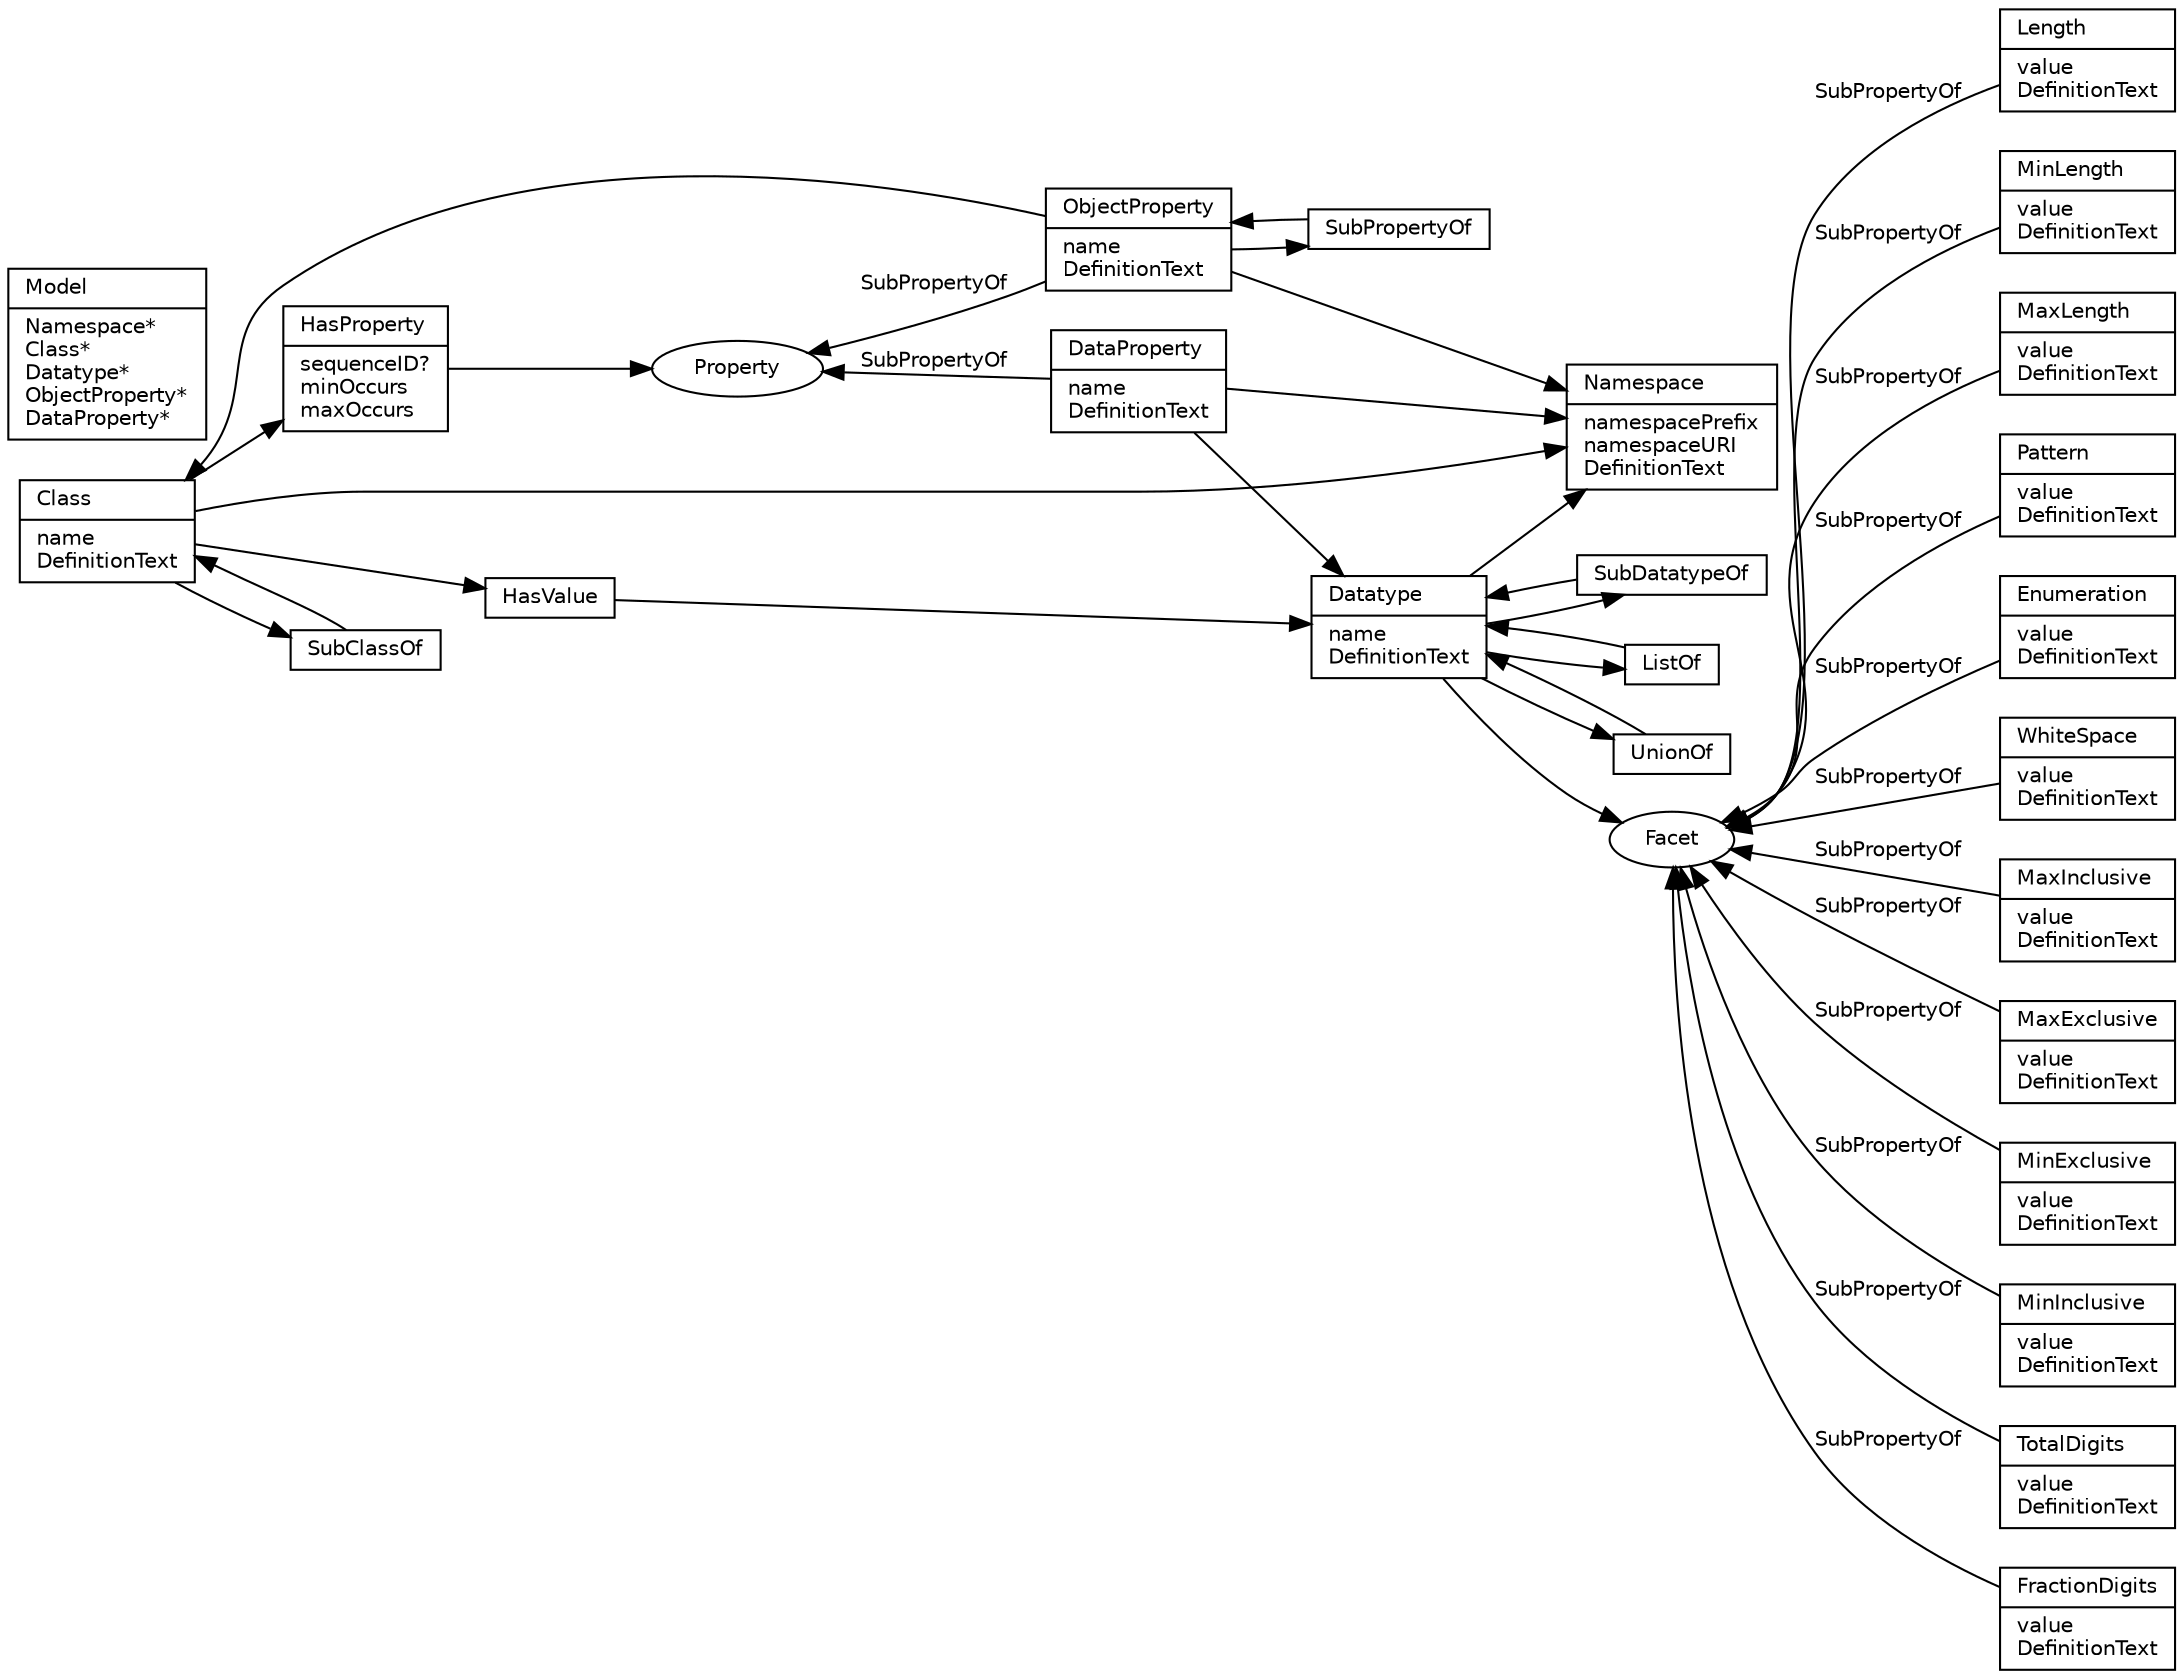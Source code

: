 digraph G {
  edge [fontname = "Helvetica", fontsize = 10, dir = forward];
  node [fontname = "Helvetica", fontsize = 10, width = 0, height = 0];
  rankdir = LR;

  node [shape=record];
  
  Class -> { Namespace HasProperty HasValue SubClassOf };
  Class [label="\N\l|name\lDefinitionText\l"];
  DataProperty -> { Namespace Datatype };
  DataProperty [label="\N\l|name\lDefinitionText\l"];
  Datatype -> { Namespace SubDatatypeOf ListOf UnionOf Facet };
  Datatype [label="\N\l|name\lDefinitionText\l"];
  Facet [shape=ellipse];
  HasProperty -> Property;
  HasProperty [label="\N\l|sequenceID?\lminOccurs\lmaxOccurs\l"];
  HasValue -> Datatype;
  ListOf -> Datatype;
  Model [label="\N\l|Namespace*\lClass*\lDatatype*\lObjectProperty*\lDataProperty*\l"];
  Namespace -> { };
  Namespace [label="\N\l|namespacePrefix\lnamespaceURI\lDefinitionText\l"];
  ObjectProperty -> { Namespace Class SubPropertyOf };
  ObjectProperty [label="\N\l|name\lDefinitionText\l"];
  Property [shape=ellipse];
  SubClassOf -> Class;
  SubDatatypeOf -> { Datatype }           
  SubPropertyOf -> ObjectProperty;
  UnionOf -> Datatype;

  // facets
  Length [label="\N\l|value\lDefinitionText\l"];
  MinLength [label="\N\l|value\lDefinitionText\l"];
  MaxLength [label="\N\l|value\lDefinitionText\l"];
  Pattern [label="\N\l|value\lDefinitionText\l"];
  Enumeration [label="\N\l|value\lDefinitionText\l"];
  WhiteSpace [label="\N\l|value\lDefinitionText\l"];
  MaxInclusive [label="\N\l|value\lDefinitionText\l"];
  MaxExclusive [label="\N\l|value\lDefinitionText\l"];
  MinExclusive [label="\N\l|value\lDefinitionText\l"];
  MinInclusive [label="\N\l|value\lDefinitionText\l"];
  TotalDigits [label="\N\l|value\lDefinitionText\l"];
  FractionDigits [label="\N\l|value\lDefinitionText\l"];

  edge [dir=back, label="SubPropertyOf"];
  Property -> { DataProperty ObjectProperty };
  Facet -> { Length MinLength MaxLength Pattern Enumeration WhiteSpace MaxInclusive MaxExclusive MinExclusive MinInclusive TotalDigits FractionDigits }
}
